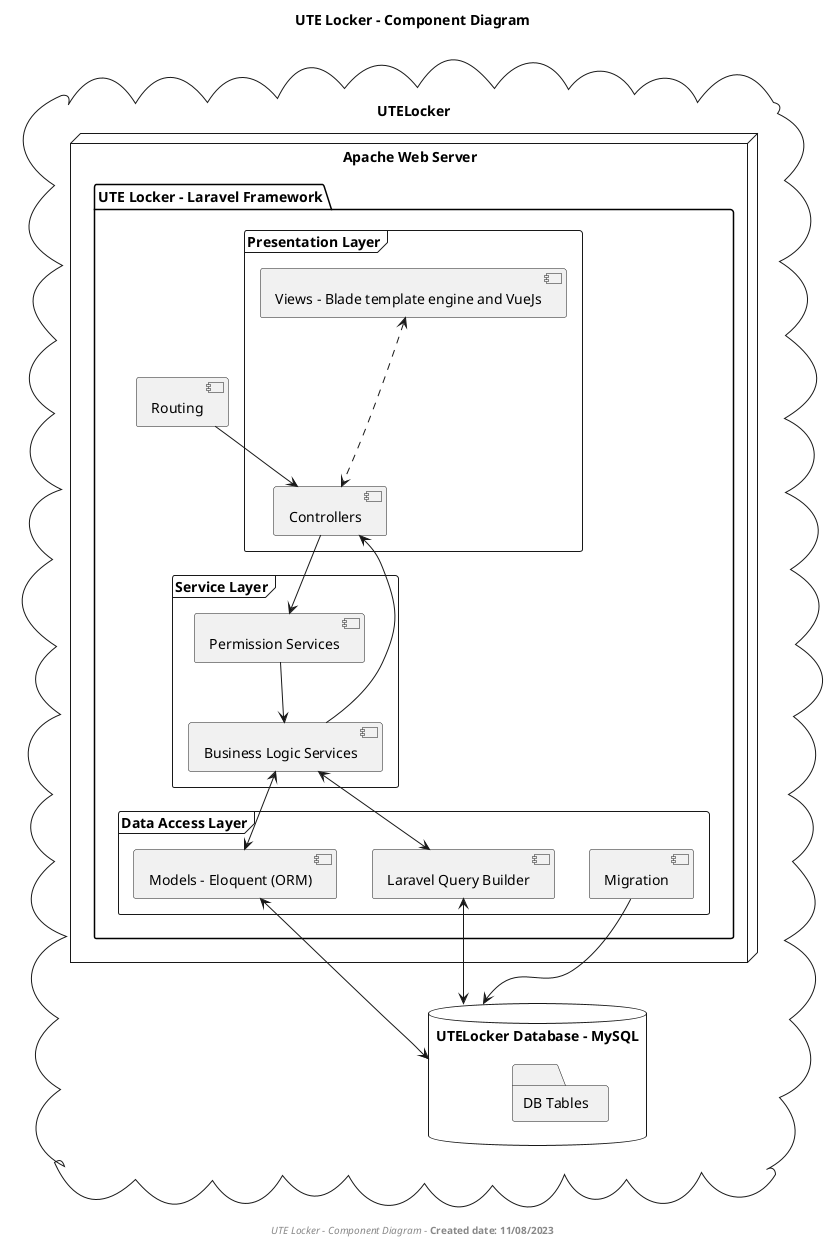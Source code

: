 @startuml
title UTE Locker - Component Diagram
footer <i>UTE Locker - Component Diagram</i> - <b>Created date: 11/08/2023</b>
'actor User as user

cloud "UTELocker" as locker {
    node "Apache Web Server" as webserver {
        folder "UTE Locker - Laravel Framework" as webapp {
            component "Routing" as routing
            frame "Presentation Layer" as presentation {
                component "Controllers" as controllers
                component "Views - Blade template engine and VueJs" as views

                views <-.-> controllers
            }
            routing -down-> controllers
            frame "Data Access Layer" as data {
                component "Models - Eloquent (ORM)" as models
                component "Laravel Query Builder" as query
                component "Migration" as migration
            }

            frame "Service Layer" as service {
                component "Permission Services" as permission
                component "Business Logic Services" as business
                permission -down-> business
            }
            controllers -down->permission
            business -down-> controllers
            business <--> models
            query <--> business
        }
    }
    database "UTELocker Database - MySQL" as database {
        folder "DB Tables" as tables
    }
    migration -down--> database
    models <-down-> database
    query <-down-> database

}
@enduml
